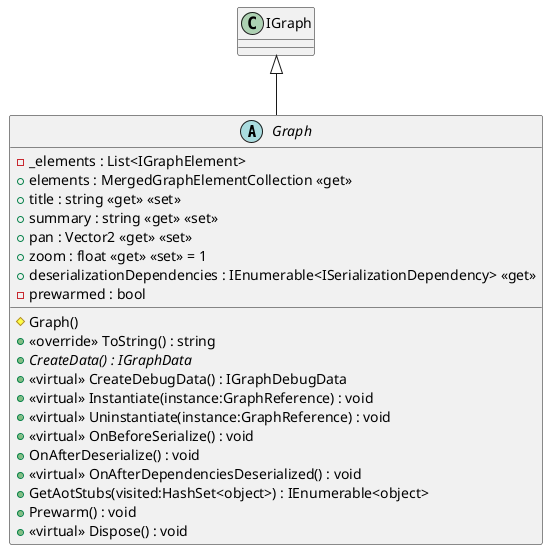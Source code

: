 @startuml
abstract class Graph {
    # Graph()
    + <<override>> ToString() : string
    + {abstract} CreateData() : IGraphData
    + <<virtual>> CreateDebugData() : IGraphDebugData
    + <<virtual>> Instantiate(instance:GraphReference) : void
    + <<virtual>> Uninstantiate(instance:GraphReference) : void
    - _elements : List<IGraphElement>
    + elements : MergedGraphElementCollection <<get>>
    + title : string <<get>> <<set>>
    + summary : string <<get>> <<set>>
    + pan : Vector2 <<get>> <<set>>
    + zoom : float <<get>> <<set>> = 1
    + deserializationDependencies : IEnumerable<ISerializationDependency> <<get>>
    + <<virtual>> OnBeforeSerialize() : void
    + OnAfterDeserialize() : void
    + <<virtual>> OnAfterDependenciesDeserialized() : void
    + GetAotStubs(visited:HashSet<object>) : IEnumerable<object>
    - prewarmed : bool
    + Prewarm() : void
    + <<virtual>> Dispose() : void
}
IGraph <|-- Graph
@enduml
